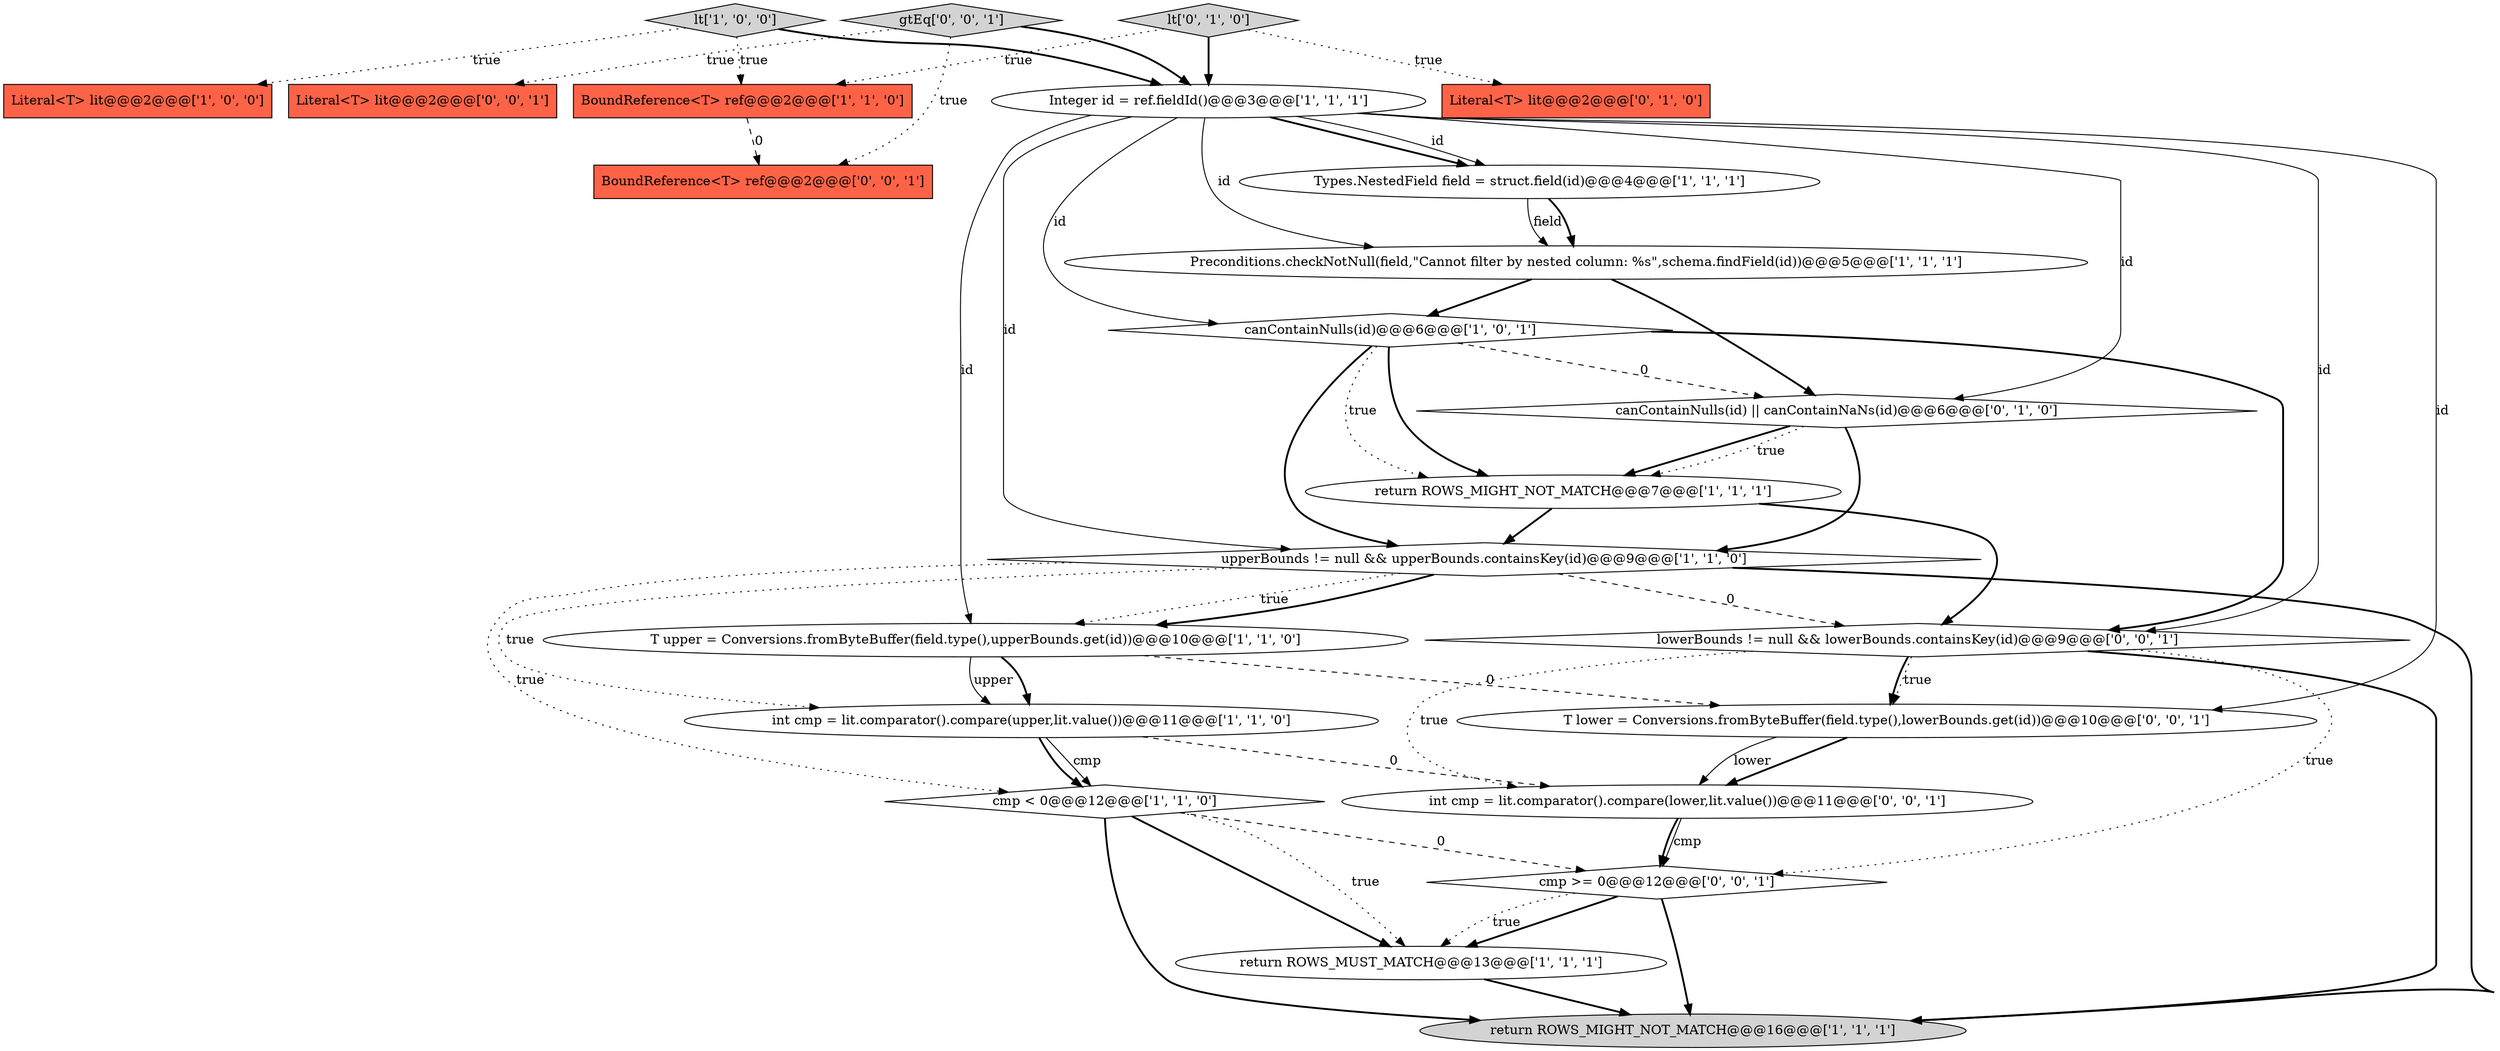 digraph {
6 [style = filled, label = "Integer id = ref.fieldId()@@@3@@@['1', '1', '1']", fillcolor = white, shape = ellipse image = "AAA0AAABBB1BBB"];
9 [style = filled, label = "canContainNulls(id)@@@6@@@['1', '0', '1']", fillcolor = white, shape = diamond image = "AAA0AAABBB1BBB"];
20 [style = filled, label = "cmp >= 0@@@12@@@['0', '0', '1']", fillcolor = white, shape = diamond image = "AAA0AAABBB3BBB"];
23 [style = filled, label = "int cmp = lit.comparator().compare(lower,lit.value())@@@11@@@['0', '0', '1']", fillcolor = white, shape = ellipse image = "AAA0AAABBB3BBB"];
0 [style = filled, label = "lt['1', '0', '0']", fillcolor = lightgray, shape = diamond image = "AAA0AAABBB1BBB"];
12 [style = filled, label = "return ROWS_MIGHT_NOT_MATCH@@@7@@@['1', '1', '1']", fillcolor = white, shape = ellipse image = "AAA0AAABBB1BBB"];
2 [style = filled, label = "Preconditions.checkNotNull(field,\"Cannot filter by nested column: %s\",schema.findField(id))@@@5@@@['1', '1', '1']", fillcolor = white, shape = ellipse image = "AAA0AAABBB1BBB"];
1 [style = filled, label = "upperBounds != null && upperBounds.containsKey(id)@@@9@@@['1', '1', '0']", fillcolor = white, shape = diamond image = "AAA0AAABBB1BBB"];
19 [style = filled, label = "Literal<T> lit@@@2@@@['0', '0', '1']", fillcolor = tomato, shape = box image = "AAA0AAABBB3BBB"];
17 [style = filled, label = "gtEq['0', '0', '1']", fillcolor = lightgray, shape = diamond image = "AAA0AAABBB3BBB"];
3 [style = filled, label = "int cmp = lit.comparator().compare(upper,lit.value())@@@11@@@['1', '1', '0']", fillcolor = white, shape = ellipse image = "AAA0AAABBB1BBB"];
21 [style = filled, label = "BoundReference<T> ref@@@2@@@['0', '0', '1']", fillcolor = tomato, shape = box image = "AAA0AAABBB3BBB"];
10 [style = filled, label = "return ROWS_MUST_MATCH@@@13@@@['1', '1', '1']", fillcolor = white, shape = ellipse image = "AAA0AAABBB1BBB"];
4 [style = filled, label = "Literal<T> lit@@@2@@@['1', '0', '0']", fillcolor = tomato, shape = box image = "AAA0AAABBB1BBB"];
5 [style = filled, label = "return ROWS_MIGHT_NOT_MATCH@@@16@@@['1', '1', '1']", fillcolor = lightgray, shape = ellipse image = "AAA0AAABBB1BBB"];
18 [style = filled, label = "T lower = Conversions.fromByteBuffer(field.type(),lowerBounds.get(id))@@@10@@@['0', '0', '1']", fillcolor = white, shape = ellipse image = "AAA0AAABBB3BBB"];
11 [style = filled, label = "Types.NestedField field = struct.field(id)@@@4@@@['1', '1', '1']", fillcolor = white, shape = ellipse image = "AAA0AAABBB1BBB"];
15 [style = filled, label = "canContainNulls(id) || canContainNaNs(id)@@@6@@@['0', '1', '0']", fillcolor = white, shape = diamond image = "AAA1AAABBB2BBB"];
16 [style = filled, label = "lt['0', '1', '0']", fillcolor = lightgray, shape = diamond image = "AAA0AAABBB2BBB"];
8 [style = filled, label = "BoundReference<T> ref@@@2@@@['1', '1', '0']", fillcolor = tomato, shape = box image = "AAA0AAABBB1BBB"];
22 [style = filled, label = "lowerBounds != null && lowerBounds.containsKey(id)@@@9@@@['0', '0', '1']", fillcolor = white, shape = diamond image = "AAA0AAABBB3BBB"];
14 [style = filled, label = "Literal<T> lit@@@2@@@['0', '1', '0']", fillcolor = tomato, shape = box image = "AAA0AAABBB2BBB"];
7 [style = filled, label = "T upper = Conversions.fromByteBuffer(field.type(),upperBounds.get(id))@@@10@@@['1', '1', '0']", fillcolor = white, shape = ellipse image = "AAA0AAABBB1BBB"];
13 [style = filled, label = "cmp < 0@@@12@@@['1', '1', '0']", fillcolor = white, shape = diamond image = "AAA0AAABBB1BBB"];
0->6 [style = bold, label=""];
9->22 [style = bold, label=""];
17->19 [style = dotted, label="true"];
3->13 [style = solid, label="cmp"];
6->18 [style = solid, label="id"];
22->23 [style = dotted, label="true"];
22->5 [style = bold, label=""];
6->7 [style = solid, label="id"];
15->1 [style = bold, label=""];
20->10 [style = bold, label=""];
6->22 [style = solid, label="id"];
0->8 [style = dotted, label="true"];
15->12 [style = bold, label=""];
1->22 [style = dashed, label="0"];
6->11 [style = bold, label=""];
20->5 [style = bold, label=""];
3->23 [style = dashed, label="0"];
1->7 [style = dotted, label="true"];
22->20 [style = dotted, label="true"];
16->14 [style = dotted, label="true"];
12->1 [style = bold, label=""];
11->2 [style = solid, label="field"];
13->10 [style = dotted, label="true"];
18->23 [style = bold, label=""];
3->13 [style = bold, label=""];
15->12 [style = dotted, label="true"];
11->2 [style = bold, label=""];
12->22 [style = bold, label=""];
8->21 [style = dashed, label="0"];
6->11 [style = solid, label="id"];
6->9 [style = solid, label="id"];
7->3 [style = bold, label=""];
7->3 [style = solid, label="upper"];
2->9 [style = bold, label=""];
20->10 [style = dotted, label="true"];
1->3 [style = dotted, label="true"];
6->15 [style = solid, label="id"];
17->6 [style = bold, label=""];
1->13 [style = dotted, label="true"];
23->20 [style = bold, label=""];
9->15 [style = dashed, label="0"];
16->6 [style = bold, label=""];
22->18 [style = bold, label=""];
23->20 [style = solid, label="cmp"];
13->20 [style = dashed, label="0"];
18->23 [style = solid, label="lower"];
16->8 [style = dotted, label="true"];
17->21 [style = dotted, label="true"];
0->4 [style = dotted, label="true"];
1->7 [style = bold, label=""];
9->12 [style = dotted, label="true"];
13->10 [style = bold, label=""];
22->18 [style = dotted, label="true"];
6->2 [style = solid, label="id"];
9->1 [style = bold, label=""];
2->15 [style = bold, label=""];
10->5 [style = bold, label=""];
13->5 [style = bold, label=""];
6->1 [style = solid, label="id"];
9->12 [style = bold, label=""];
7->18 [style = dashed, label="0"];
1->5 [style = bold, label=""];
}
